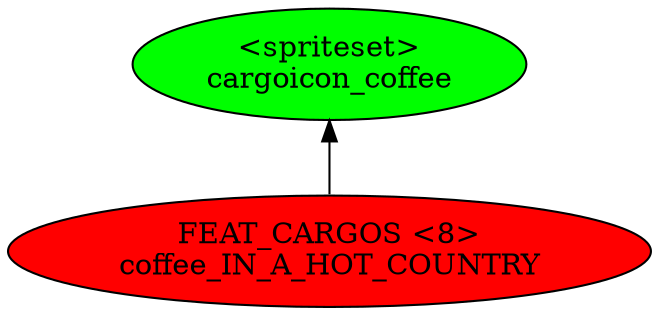 digraph {
rankdir="BT"
cargoicon_coffee [fillcolor=green style="filled" label="<spriteset>\ncargoicon_coffee"]
coffee_IN_A_HOT_COUNTRY [fillcolor=red style="filled" label="FEAT_CARGOS <8>\ncoffee_IN_A_HOT_COUNTRY"]
coffee_IN_A_HOT_COUNTRY->cargoicon_coffee
}

